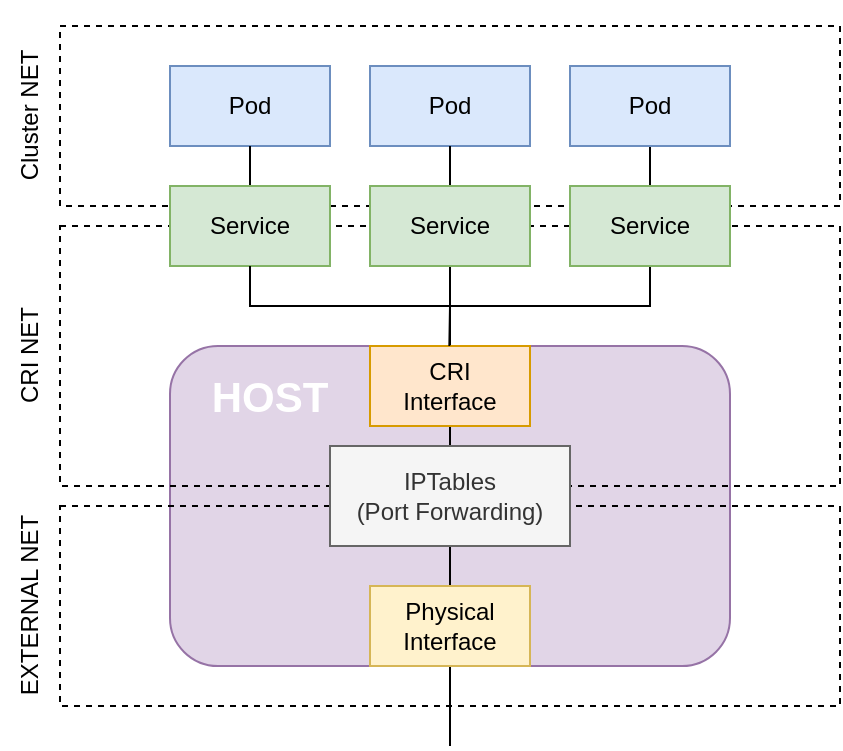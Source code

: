 <mxfile version="20.3.0" type="github">
  <diagram id="_ed5Ie70IK8rOZUXOMIM" name="페이지-1">
    <mxGraphModel dx="652" dy="390" grid="1" gridSize="10" guides="1" tooltips="1" connect="1" arrows="1" fold="1" page="1" pageScale="1" pageWidth="827" pageHeight="1169" math="0" shadow="0">
      <root>
        <mxCell id="0" />
        <mxCell id="1" parent="0" />
        <mxCell id="CLhpaCxULuJum5mX2Jai-8" value="" style="rounded=0;whiteSpace=wrap;html=1;fillColor=none;dashed=1;" vertex="1" parent="1">
          <mxGeometry x="145" y="80" width="390" height="90" as="geometry" />
        </mxCell>
        <mxCell id="CLhpaCxULuJum5mX2Jai-4" value="" style="rounded=1;whiteSpace=wrap;html=1;fillColor=#e1d5e7;strokeColor=#9673a6;" vertex="1" parent="1">
          <mxGeometry x="200" y="240" width="280" height="160" as="geometry" />
        </mxCell>
        <mxCell id="CLhpaCxULuJum5mX2Jai-9" value="" style="rounded=0;whiteSpace=wrap;html=1;fillColor=none;dashed=1;" vertex="1" parent="1">
          <mxGeometry x="145" y="180" width="390" height="130" as="geometry" />
        </mxCell>
        <mxCell id="CLhpaCxULuJum5mX2Jai-7" value="Pod" style="rounded=0;whiteSpace=wrap;html=1;fillColor=#dae8fc;strokeColor=#6c8ebf;" vertex="1" parent="1">
          <mxGeometry x="200" y="100" width="80" height="40" as="geometry" />
        </mxCell>
        <mxCell id="CLhpaCxULuJum5mX2Jai-10" value="" style="rounded=0;whiteSpace=wrap;html=1;fillColor=none;dashed=1;" vertex="1" parent="1">
          <mxGeometry x="145" y="320" width="390" height="100" as="geometry" />
        </mxCell>
        <mxCell id="CLhpaCxULuJum5mX2Jai-14" style="edgeStyle=orthogonalEdgeStyle;rounded=0;orthogonalLoop=1;jettySize=auto;html=1;exitX=0.5;exitY=0;exitDx=0;exitDy=0;entryX=0.5;entryY=1;entryDx=0;entryDy=0;endArrow=none;endFill=0;" edge="1" parent="1" source="CLhpaCxULuJum5mX2Jai-13" target="CLhpaCxULuJum5mX2Jai-12">
          <mxGeometry relative="1" as="geometry" />
        </mxCell>
        <mxCell id="CLhpaCxULuJum5mX2Jai-28" style="edgeStyle=orthogonalEdgeStyle;rounded=0;orthogonalLoop=1;jettySize=auto;html=1;exitX=0.5;exitY=1;exitDx=0;exitDy=0;endArrow=none;endFill=0;" edge="1" parent="1" source="CLhpaCxULuJum5mX2Jai-13">
          <mxGeometry relative="1" as="geometry">
            <mxPoint x="340" y="440" as="targetPoint" />
          </mxGeometry>
        </mxCell>
        <mxCell id="CLhpaCxULuJum5mX2Jai-13" value="Physical&lt;br&gt;Interface" style="rounded=0;whiteSpace=wrap;html=1;fillColor=#fff2cc;strokeColor=#d6b656;" vertex="1" parent="1">
          <mxGeometry x="300" y="360" width="80" height="40" as="geometry" />
        </mxCell>
        <mxCell id="CLhpaCxULuJum5mX2Jai-17" style="edgeStyle=orthogonalEdgeStyle;rounded=0;orthogonalLoop=1;jettySize=auto;html=1;exitX=0.5;exitY=0;exitDx=0;exitDy=0;entryX=0.5;entryY=1;entryDx=0;entryDy=0;endArrow=none;endFill=0;" edge="1" parent="1" source="CLhpaCxULuJum5mX2Jai-6" target="CLhpaCxULuJum5mX2Jai-7">
          <mxGeometry relative="1" as="geometry" />
        </mxCell>
        <mxCell id="CLhpaCxULuJum5mX2Jai-6" value="Service" style="rounded=0;whiteSpace=wrap;html=1;fillColor=#d5e8d4;strokeColor=#82b366;" vertex="1" parent="1">
          <mxGeometry x="200" y="160" width="80" height="40" as="geometry" />
        </mxCell>
        <mxCell id="CLhpaCxULuJum5mX2Jai-15" style="edgeStyle=orthogonalEdgeStyle;rounded=0;orthogonalLoop=1;jettySize=auto;html=1;entryX=0.5;entryY=0;entryDx=0;entryDy=0;endArrow=none;endFill=0;" edge="1" parent="1" source="CLhpaCxULuJum5mX2Jai-5" target="CLhpaCxULuJum5mX2Jai-12">
          <mxGeometry relative="1" as="geometry" />
        </mxCell>
        <mxCell id="CLhpaCxULuJum5mX2Jai-16" style="edgeStyle=orthogonalEdgeStyle;rounded=0;orthogonalLoop=1;jettySize=auto;html=1;exitX=0.5;exitY=0;exitDx=0;exitDy=0;entryX=0.5;entryY=1;entryDx=0;entryDy=0;endArrow=none;endFill=0;" edge="1" parent="1" source="CLhpaCxULuJum5mX2Jai-5" target="CLhpaCxULuJum5mX2Jai-6">
          <mxGeometry relative="1" as="geometry" />
        </mxCell>
        <mxCell id="CLhpaCxULuJum5mX2Jai-5" value="CRI&lt;br&gt;Interface" style="rounded=0;whiteSpace=wrap;html=1;fillColor=#ffe6cc;strokeColor=#d79b00;" vertex="1" parent="1">
          <mxGeometry x="300" y="240" width="80" height="40" as="geometry" />
        </mxCell>
        <mxCell id="CLhpaCxULuJum5mX2Jai-12" value="IPTables&lt;br&gt;(Port Forwarding)" style="rounded=0;whiteSpace=wrap;html=1;fillColor=#f5f5f5;strokeColor=#666666;fontColor=#333333;" vertex="1" parent="1">
          <mxGeometry x="280" y="290" width="120" height="50" as="geometry" />
        </mxCell>
        <mxCell id="CLhpaCxULuJum5mX2Jai-18" value="Pod" style="rounded=0;whiteSpace=wrap;html=1;fillColor=#dae8fc;strokeColor=#6c8ebf;" vertex="1" parent="1">
          <mxGeometry x="300" y="100" width="80" height="40" as="geometry" />
        </mxCell>
        <mxCell id="CLhpaCxULuJum5mX2Jai-22" style="edgeStyle=orthogonalEdgeStyle;rounded=0;orthogonalLoop=1;jettySize=auto;html=1;entryX=0.5;entryY=1;entryDx=0;entryDy=0;endArrow=none;endFill=0;" edge="1" parent="1" source="CLhpaCxULuJum5mX2Jai-19" target="CLhpaCxULuJum5mX2Jai-18">
          <mxGeometry relative="1" as="geometry" />
        </mxCell>
        <mxCell id="CLhpaCxULuJum5mX2Jai-23" style="edgeStyle=orthogonalEdgeStyle;rounded=0;orthogonalLoop=1;jettySize=auto;html=1;exitX=0.5;exitY=1;exitDx=0;exitDy=0;endArrow=none;endFill=0;" edge="1" parent="1" source="CLhpaCxULuJum5mX2Jai-19">
          <mxGeometry relative="1" as="geometry">
            <mxPoint x="339.667" y="240" as="targetPoint" />
          </mxGeometry>
        </mxCell>
        <mxCell id="CLhpaCxULuJum5mX2Jai-19" value="Service" style="rounded=0;whiteSpace=wrap;html=1;fillColor=#d5e8d4;strokeColor=#82b366;" vertex="1" parent="1">
          <mxGeometry x="300" y="160" width="80" height="40" as="geometry" />
        </mxCell>
        <mxCell id="CLhpaCxULuJum5mX2Jai-26" style="edgeStyle=orthogonalEdgeStyle;rounded=0;orthogonalLoop=1;jettySize=auto;html=1;entryX=0.5;entryY=0;entryDx=0;entryDy=0;endArrow=none;endFill=0;" edge="1" parent="1" source="CLhpaCxULuJum5mX2Jai-24" target="CLhpaCxULuJum5mX2Jai-25">
          <mxGeometry relative="1" as="geometry" />
        </mxCell>
        <mxCell id="CLhpaCxULuJum5mX2Jai-24" value="Pod" style="rounded=0;whiteSpace=wrap;html=1;fillColor=#dae8fc;strokeColor=#6c8ebf;" vertex="1" parent="1">
          <mxGeometry x="400" y="100" width="80" height="40" as="geometry" />
        </mxCell>
        <mxCell id="CLhpaCxULuJum5mX2Jai-27" style="edgeStyle=orthogonalEdgeStyle;rounded=0;orthogonalLoop=1;jettySize=auto;html=1;endArrow=none;endFill=0;" edge="1" parent="1" source="CLhpaCxULuJum5mX2Jai-25">
          <mxGeometry relative="1" as="geometry">
            <mxPoint x="340.0" y="230" as="targetPoint" />
            <Array as="points">
              <mxPoint x="440" y="220" />
              <mxPoint x="340" y="220" />
            </Array>
          </mxGeometry>
        </mxCell>
        <mxCell id="CLhpaCxULuJum5mX2Jai-25" value="Service" style="rounded=0;whiteSpace=wrap;html=1;fillColor=#d5e8d4;strokeColor=#82b366;" vertex="1" parent="1">
          <mxGeometry x="400" y="160" width="80" height="40" as="geometry" />
        </mxCell>
        <mxCell id="CLhpaCxULuJum5mX2Jai-29" value="EXTERNAL NET" style="text;html=1;strokeColor=none;fillColor=none;align=center;verticalAlign=middle;whiteSpace=wrap;rounded=0;dashed=1;horizontal=0;" vertex="1" parent="1">
          <mxGeometry x="115" y="312.5" width="30" height="115" as="geometry" />
        </mxCell>
        <mxCell id="CLhpaCxULuJum5mX2Jai-30" value="CRI NET" style="text;html=1;strokeColor=none;fillColor=none;align=center;verticalAlign=middle;whiteSpace=wrap;rounded=0;dashed=1;horizontal=0;" vertex="1" parent="1">
          <mxGeometry x="115" y="187.5" width="30" height="115" as="geometry" />
        </mxCell>
        <mxCell id="CLhpaCxULuJum5mX2Jai-31" value="Cluster NET" style="text;html=1;strokeColor=none;fillColor=none;align=center;verticalAlign=middle;whiteSpace=wrap;rounded=0;dashed=1;horizontal=0;" vertex="1" parent="1">
          <mxGeometry x="115" y="67.5" width="30" height="115" as="geometry" />
        </mxCell>
        <mxCell id="CLhpaCxULuJum5mX2Jai-32" value="HOST" style="text;html=1;align=center;verticalAlign=middle;whiteSpace=wrap;rounded=0;dashed=1;fontColor=#FFFFFF;fontStyle=1;fontSize=21;" vertex="1" parent="1">
          <mxGeometry x="220" y="250" width="60" height="30" as="geometry" />
        </mxCell>
      </root>
    </mxGraphModel>
  </diagram>
</mxfile>
